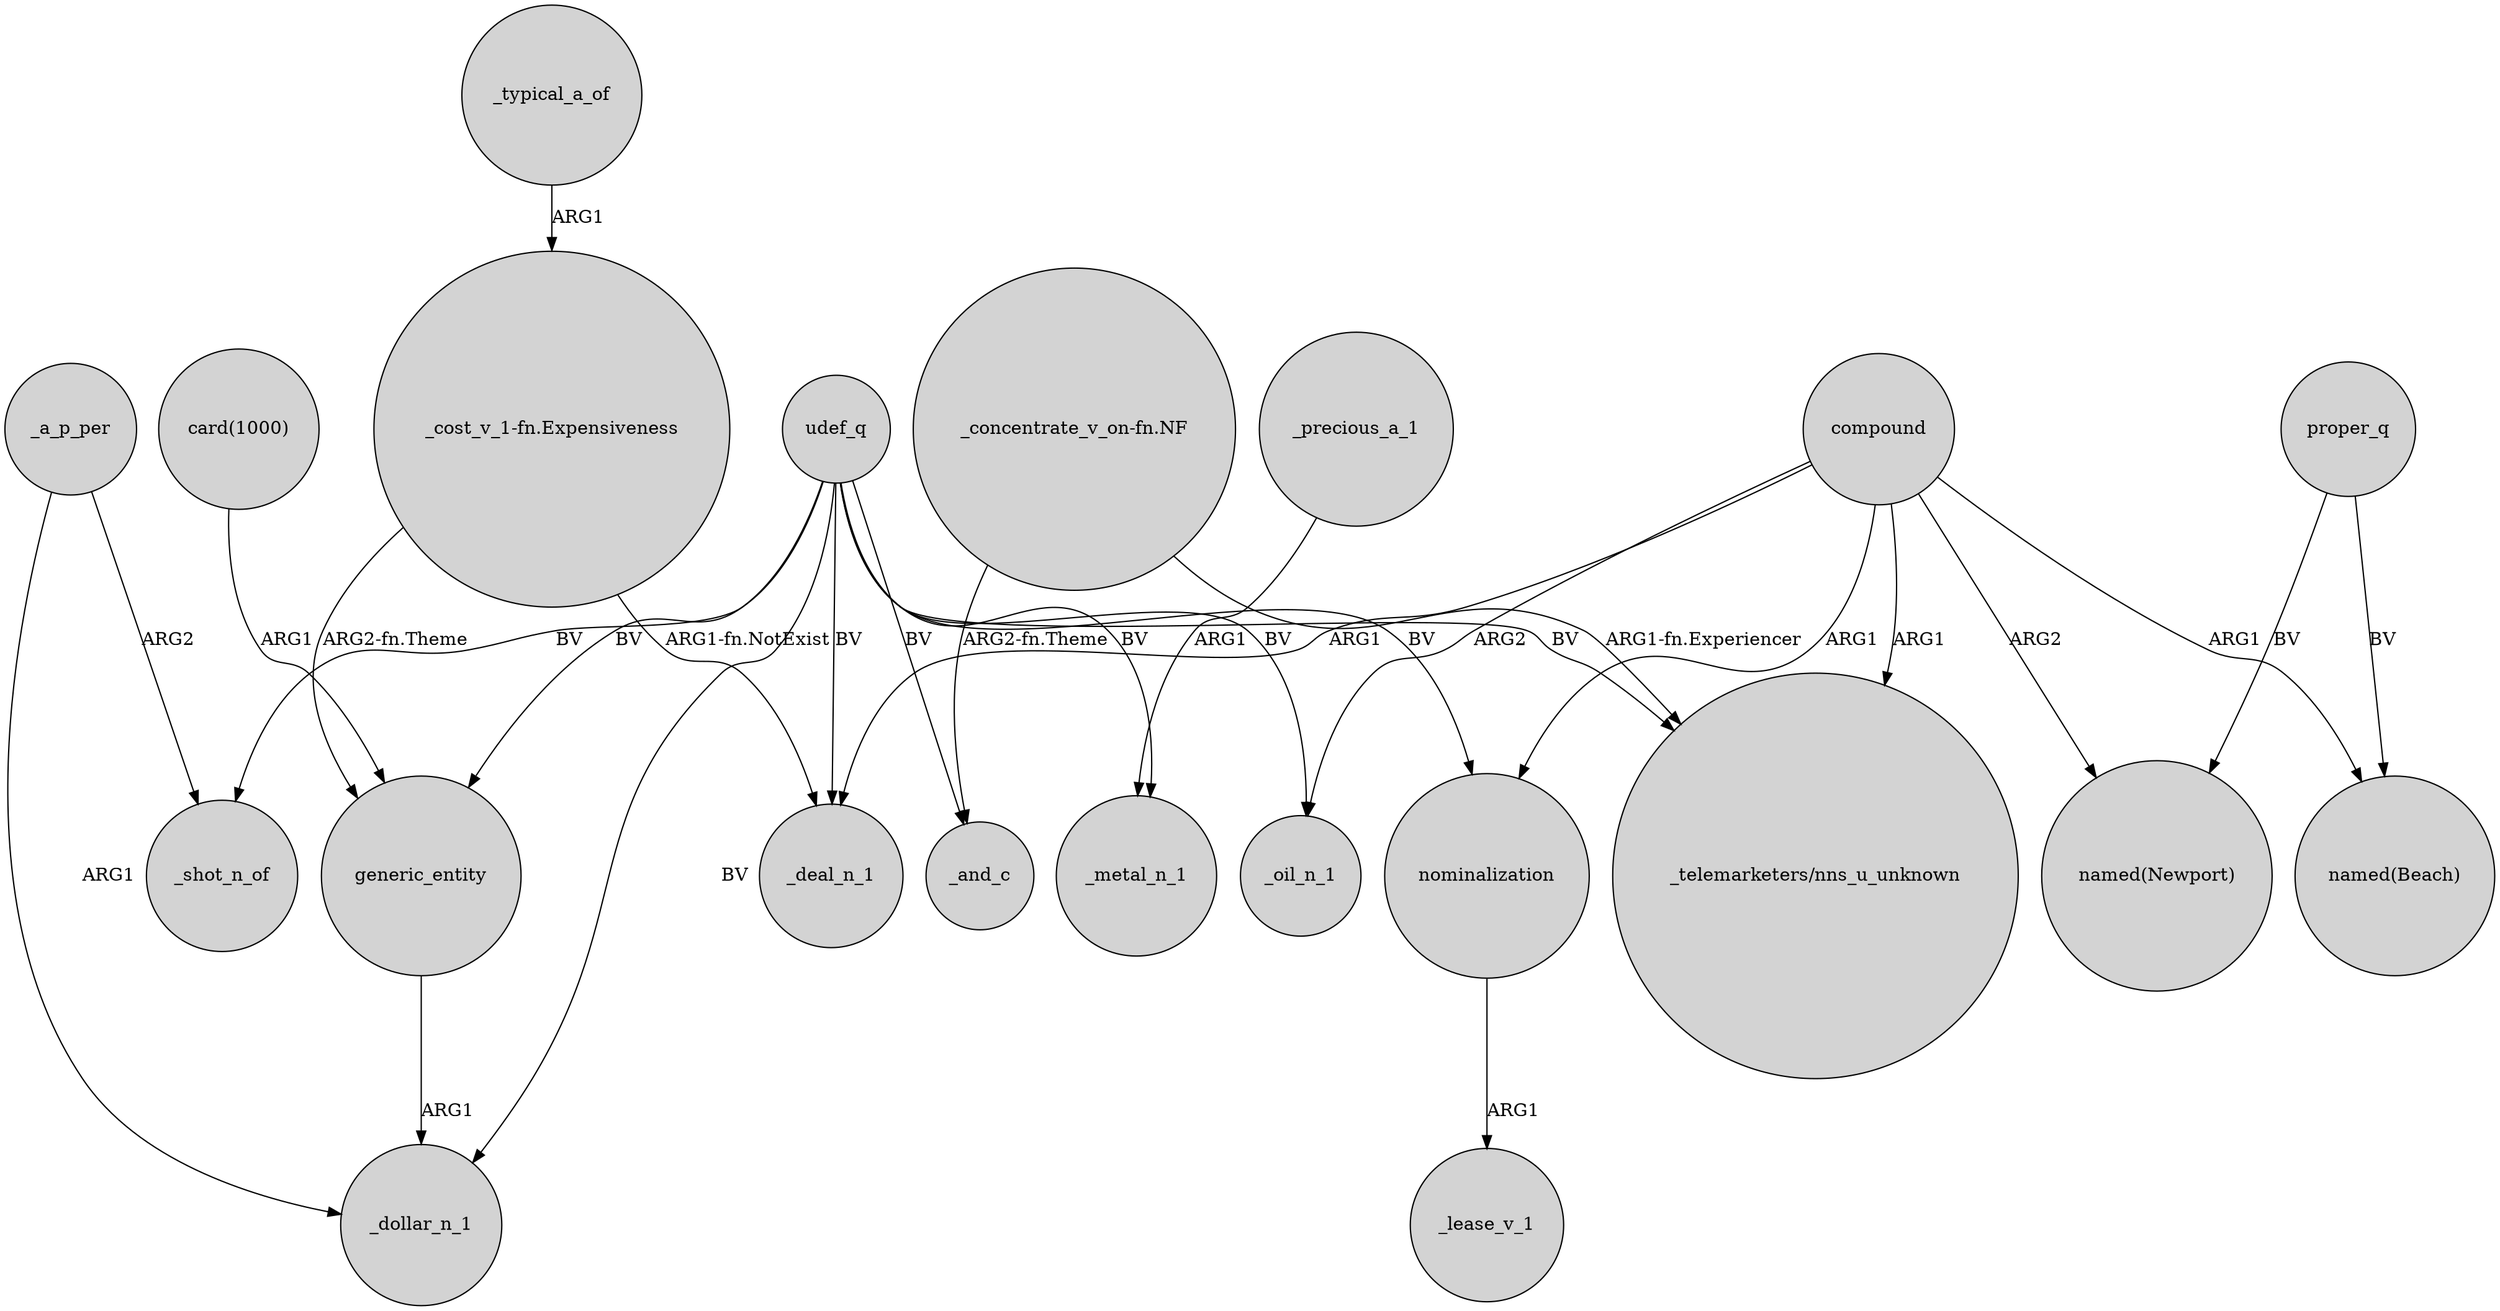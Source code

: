 digraph {
	node [shape=circle style=filled]
	"_cost_v_1-fn.Expensiveness" -> _deal_n_1 [label="ARG1-fn.NotExist"]
	udef_q -> generic_entity [label=BV]
	compound -> _deal_n_1 [label=ARG1]
	proper_q -> "named(Newport)" [label=BV]
	_typical_a_of -> "_cost_v_1-fn.Expensiveness" [label=ARG1]
	compound -> "_telemarketers/nns_u_unknown" [label=ARG1]
	compound -> "named(Beach)" [label=ARG1]
	proper_q -> "named(Beach)" [label=BV]
	"_cost_v_1-fn.Expensiveness" -> generic_entity [label="ARG2-fn.Theme"]
	"card(1000)" -> generic_entity [label=ARG1]
	"_concentrate_v_on-fn.NF" -> _and_c [label="ARG2-fn.Theme"]
	_a_p_per -> _dollar_n_1 [label=ARG1]
	compound -> _oil_n_1 [label=ARG2]
	generic_entity -> _dollar_n_1 [label=ARG1]
	_a_p_per -> _shot_n_of [label=ARG2]
	"_concentrate_v_on-fn.NF" -> "_telemarketers/nns_u_unknown" [label="ARG1-fn.Experiencer"]
	_precious_a_1 -> _metal_n_1 [label=ARG1]
	udef_q -> nominalization [label=BV]
	udef_q -> _deal_n_1 [label=BV]
	udef_q -> _metal_n_1 [label=BV]
	udef_q -> _oil_n_1 [label=BV]
	compound -> "named(Newport)" [label=ARG2]
	udef_q -> _shot_n_of [label=BV]
	udef_q -> "_telemarketers/nns_u_unknown" [label=BV]
	nominalization -> _lease_v_1 [label=ARG1]
	udef_q -> _and_c [label=BV]
	compound -> nominalization [label=ARG1]
	udef_q -> _dollar_n_1 [label=BV]
}
